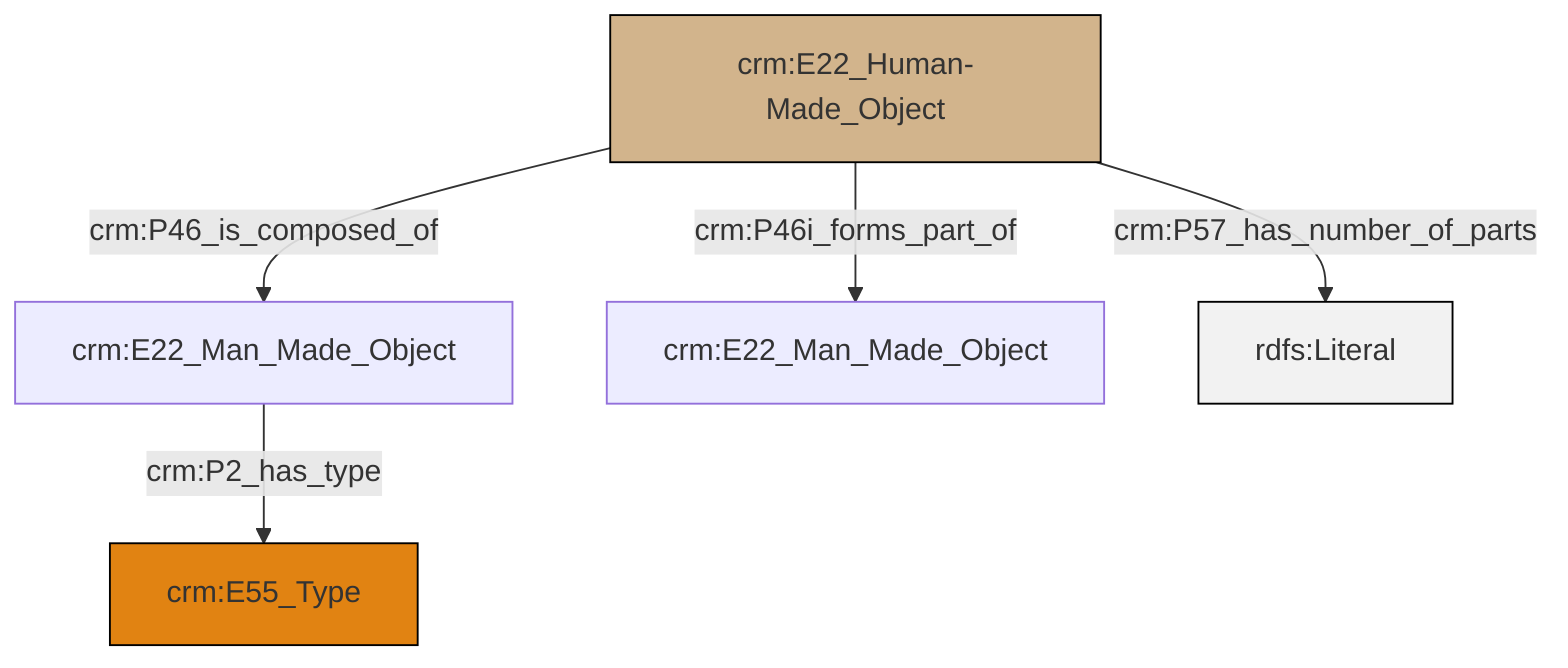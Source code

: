 graph TD
classDef Literal fill:#f2f2f2,stroke:#000000;
classDef CRM_Entity fill:#FFFFFF,stroke:#000000;
classDef Temporal_Entity fill:#00C9E6, stroke:#000000;
classDef Type fill:#E18312, stroke:#000000;
classDef Time-Span fill:#2C9C91, stroke:#000000;
classDef Appellation fill:#FFEB7F, stroke:#000000;
classDef Place fill:#008836, stroke:#000000;
classDef Persistent_Item fill:#B266B2, stroke:#000000;
classDef Conceptual_Object fill:#FFD700, stroke:#000000;
classDef Physical_Thing fill:#D2B48C, stroke:#000000;
classDef Actor fill:#f58aad, stroke:#000000;
classDef PC_Classes fill:#4ce600, stroke:#000000;
classDef Multi fill:#cccccc,stroke:#000000;

2["crm:E22_Human-Made_Object"]:::Physical_Thing -->|crm:P46_is_composed_of| 3["crm:E22_Man_Made_Object"]:::Default
2["crm:E22_Human-Made_Object"]:::Physical_Thing -->|crm:P46i_forms_part_of| 4["crm:E22_Man_Made_Object"]:::Default
2["crm:E22_Human-Made_Object"]:::Physical_Thing -->|crm:P57_has_number_of_parts| 6[rdfs:Literal]:::Literal
3["crm:E22_Man_Made_Object"]:::Default -->|crm:P2_has_type| 0["crm:E55_Type"]:::Type